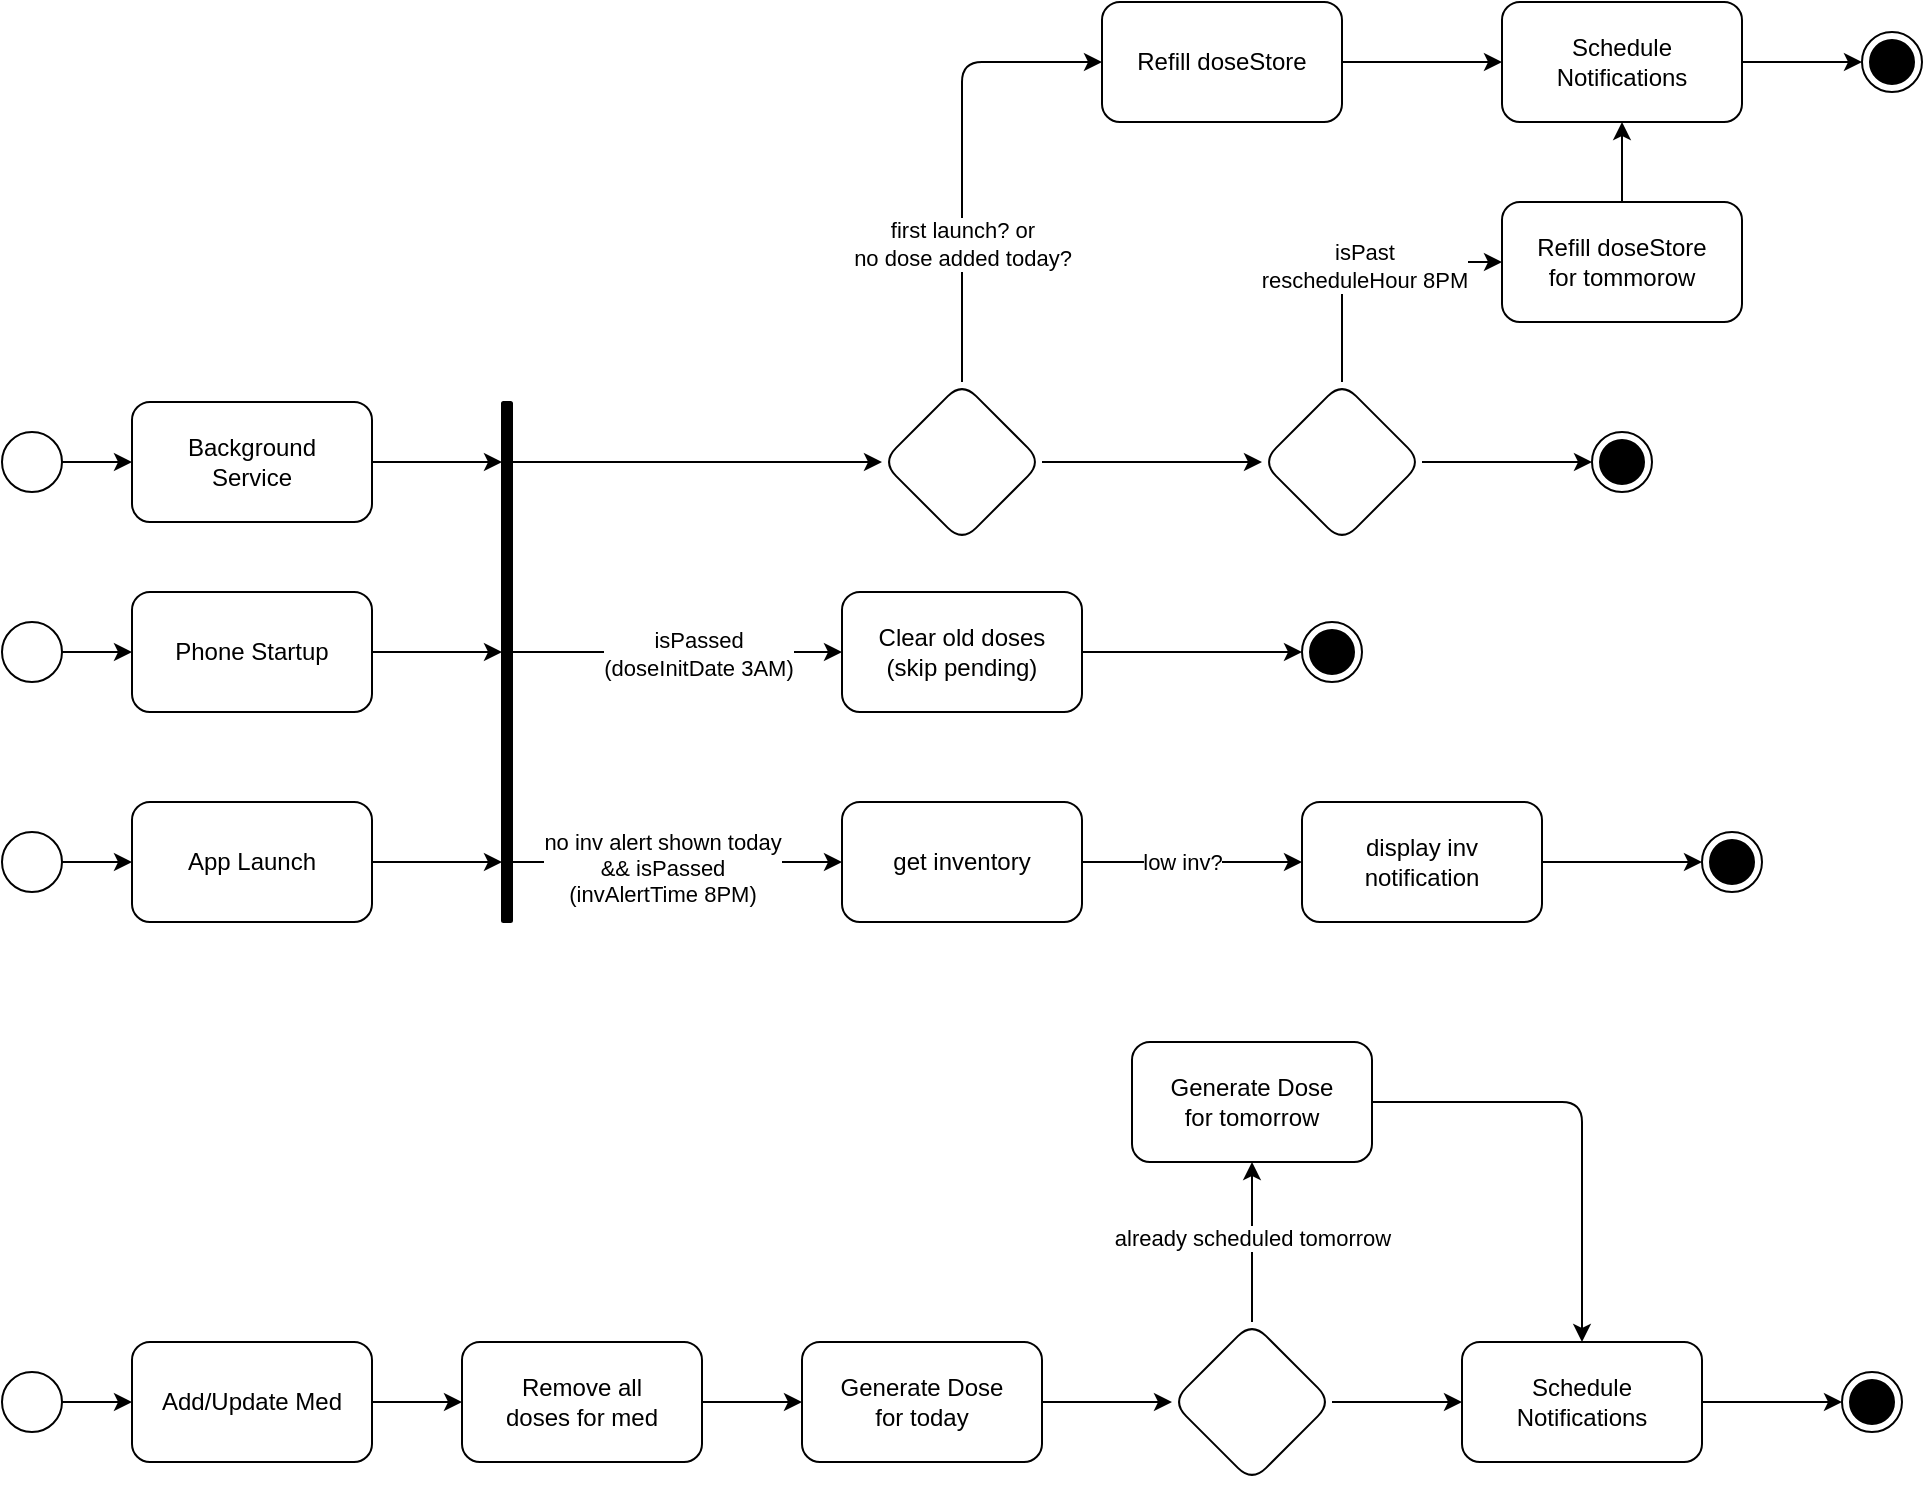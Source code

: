 <mxfile>
    <diagram id="ITOIDC2_aDeneG0i0kby" name="Page-1">
        <mxGraphModel dx="1370" dy="974" grid="1" gridSize="10" guides="1" tooltips="1" connect="1" arrows="1" fold="1" page="1" pageScale="1" pageWidth="1654" pageHeight="1169" background="none" math="0" shadow="0">
            <root>
                <mxCell id="0"/>
                <mxCell id="1" parent="0"/>
                <mxCell id="52" value="" style="edgeStyle=none;rounded=1;html=1;" parent="1" source="48" target="51" edge="1">
                    <mxGeometry relative="1" as="geometry"/>
                </mxCell>
                <mxCell id="48" value="" style="ellipse;fillColor=none;rounded=1;" parent="1" vertex="1">
                    <mxGeometry x="420" y="305" width="30" height="30" as="geometry"/>
                </mxCell>
                <mxCell id="63" value="" style="edgeStyle=none;rounded=1;html=1;" parent="1" source="51" target="62" edge="1">
                    <mxGeometry relative="1" as="geometry"/>
                </mxCell>
                <mxCell id="51" value="Background&lt;br&gt;Service" style="whiteSpace=wrap;html=1;fillColor=none;rounded=1;" parent="1" vertex="1">
                    <mxGeometry x="485" y="290" width="120" height="60" as="geometry"/>
                </mxCell>
                <mxCell id="53" value="" style="edgeStyle=none;rounded=1;html=1;" parent="1" source="54" target="55" edge="1">
                    <mxGeometry relative="1" as="geometry"/>
                </mxCell>
                <mxCell id="54" value="" style="ellipse;fillColor=none;rounded=1;" parent="1" vertex="1">
                    <mxGeometry x="420" y="400" width="30" height="30" as="geometry"/>
                </mxCell>
                <mxCell id="64" value="" style="edgeStyle=none;rounded=1;html=1;" parent="1" source="55" target="62" edge="1">
                    <mxGeometry relative="1" as="geometry"/>
                </mxCell>
                <mxCell id="55" value="Phone Startup" style="whiteSpace=wrap;html=1;fillColor=none;rounded=1;" parent="1" vertex="1">
                    <mxGeometry x="485" y="385" width="120" height="60" as="geometry"/>
                </mxCell>
                <mxCell id="56" value="" style="edgeStyle=none;rounded=1;html=1;" parent="1" source="57" target="58" edge="1">
                    <mxGeometry relative="1" as="geometry"/>
                </mxCell>
                <mxCell id="57" value="" style="ellipse;fillColor=none;rounded=1;" parent="1" vertex="1">
                    <mxGeometry x="420" y="505" width="30" height="30" as="geometry"/>
                </mxCell>
                <mxCell id="99" value="" style="edgeStyle=none;html=1;" parent="1" source="58" target="62" edge="1">
                    <mxGeometry relative="1" as="geometry"/>
                </mxCell>
                <mxCell id="58" value="App Launch" style="whiteSpace=wrap;html=1;fillColor=none;rounded=1;" parent="1" vertex="1">
                    <mxGeometry x="485" y="490" width="120" height="60" as="geometry"/>
                </mxCell>
                <mxCell id="77" value="" style="edgeStyle=none;html=1;entryX=0;entryY=0.5;entryDx=0;entryDy=0;" parent="1" source="62" target="76" edge="1">
                    <mxGeometry relative="1" as="geometry"/>
                </mxCell>
                <mxCell id="79" value="isPassed&lt;br&gt;(doseInitDate 3AM)" style="edgeLabel;html=1;align=center;verticalAlign=middle;resizable=0;points=[];" parent="77" vertex="1" connectable="0">
                    <mxGeometry x="0.127" y="-1" relative="1" as="geometry">
                        <mxPoint as="offset"/>
                    </mxGeometry>
                </mxCell>
                <mxCell id="122" style="edgeStyle=none;html=1;entryX=0;entryY=0.5;entryDx=0;entryDy=0;" edge="1" parent="1" source="62" target="121">
                    <mxGeometry relative="1" as="geometry"/>
                </mxCell>
                <mxCell id="123" value="no inv alert shown today&lt;br&gt;&amp;amp;&amp;amp; isPassed&lt;br&gt;(invAlertTime 8PM)" style="edgeLabel;html=1;align=center;verticalAlign=middle;resizable=0;points=[];" vertex="1" connectable="0" parent="122">
                    <mxGeometry x="-0.09" y="-3" relative="1" as="geometry">
                        <mxPoint as="offset"/>
                    </mxGeometry>
                </mxCell>
                <mxCell id="135" style="edgeStyle=none;html=1;entryX=0;entryY=0.5;entryDx=0;entryDy=0;" edge="1" parent="1" source="62" target="133">
                    <mxGeometry relative="1" as="geometry"/>
                </mxCell>
                <mxCell id="62" value="" style="html=1;points=[];perimeter=orthogonalPerimeter;fillColor=strokeColor;rounded=1;" parent="1" vertex="1">
                    <mxGeometry x="670" y="290" width="5" height="260" as="geometry"/>
                </mxCell>
                <mxCell id="93" value="" style="edgeStyle=none;html=1;" parent="1" source="74" target="92" edge="1">
                    <mxGeometry relative="1" as="geometry"/>
                </mxCell>
                <mxCell id="74" value="Refill doseStore" style="whiteSpace=wrap;html=1;fillColor=none;rounded=1;" parent="1" vertex="1">
                    <mxGeometry x="970" y="90" width="120" height="60" as="geometry"/>
                </mxCell>
                <mxCell id="81" value="" style="edgeStyle=none;html=1;" parent="1" source="76" target="82" edge="1">
                    <mxGeometry relative="1" as="geometry">
                        <mxPoint x="1060" y="415" as="targetPoint"/>
                    </mxGeometry>
                </mxCell>
                <mxCell id="76" value="Clear old doses&lt;br&gt;(skip pending)" style="whiteSpace=wrap;html=1;fillColor=none;rounded=1;" parent="1" vertex="1">
                    <mxGeometry x="840" y="385" width="120" height="60" as="geometry"/>
                </mxCell>
                <mxCell id="82" value="" style="ellipse;html=1;shape=endState;fillColor=strokeColor;" parent="1" vertex="1">
                    <mxGeometry x="1070" y="400" width="30" height="30" as="geometry"/>
                </mxCell>
                <mxCell id="96" value="" style="edgeStyle=none;html=1;" parent="1" source="92" target="94" edge="1">
                    <mxGeometry relative="1" as="geometry"/>
                </mxCell>
                <mxCell id="92" value="Schedule &lt;br&gt;Notifications" style="whiteSpace=wrap;html=1;fillColor=none;rounded=1;" parent="1" vertex="1">
                    <mxGeometry x="1170" y="90" width="120" height="60" as="geometry"/>
                </mxCell>
                <mxCell id="94" value="" style="ellipse;html=1;shape=endState;fillColor=strokeColor;" parent="1" vertex="1">
                    <mxGeometry x="1350" y="105" width="30" height="30" as="geometry"/>
                </mxCell>
                <mxCell id="127" value="" style="edgeStyle=none;html=1;" edge="1" parent="1" source="121" target="126">
                    <mxGeometry relative="1" as="geometry"/>
                </mxCell>
                <mxCell id="128" value="low inv?" style="edgeLabel;html=1;align=center;verticalAlign=middle;resizable=0;points=[];" vertex="1" connectable="0" parent="127">
                    <mxGeometry x="-0.266" y="-2" relative="1" as="geometry">
                        <mxPoint x="9" y="-2" as="offset"/>
                    </mxGeometry>
                </mxCell>
                <mxCell id="121" value="get inventory" style="whiteSpace=wrap;html=1;fillColor=none;rounded=1;" vertex="1" parent="1">
                    <mxGeometry x="840" y="490" width="120" height="60" as="geometry"/>
                </mxCell>
                <mxCell id="124" value="" style="ellipse;html=1;shape=endState;fillColor=strokeColor;" vertex="1" parent="1">
                    <mxGeometry x="1270" y="505" width="30" height="30" as="geometry"/>
                </mxCell>
                <mxCell id="129" style="edgeStyle=none;html=1;entryX=0;entryY=0.5;entryDx=0;entryDy=0;" edge="1" parent="1" source="126" target="124">
                    <mxGeometry relative="1" as="geometry"/>
                </mxCell>
                <mxCell id="126" value="display inv &lt;br&gt;notification" style="whiteSpace=wrap;html=1;fillColor=none;rounded=1;" vertex="1" parent="1">
                    <mxGeometry x="1070" y="490" width="120" height="60" as="geometry"/>
                </mxCell>
                <mxCell id="141" style="edgeStyle=none;html=1;entryX=0.5;entryY=1;entryDx=0;entryDy=0;" edge="1" parent="1" source="130" target="92">
                    <mxGeometry relative="1" as="geometry"/>
                </mxCell>
                <mxCell id="130" value="Refill doseStore&lt;br&gt;for tommorow" style="whiteSpace=wrap;html=1;fillColor=none;rounded=1;" vertex="1" parent="1">
                    <mxGeometry x="1170" y="190" width="120" height="60" as="geometry"/>
                </mxCell>
                <mxCell id="136" style="edgeStyle=none;html=1;entryX=0;entryY=0.5;entryDx=0;entryDy=0;" edge="1" parent="1" source="133" target="74">
                    <mxGeometry relative="1" as="geometry">
                        <mxPoint x="900" y="160" as="targetPoint"/>
                        <Array as="points">
                            <mxPoint x="900" y="120"/>
                        </Array>
                    </mxGeometry>
                </mxCell>
                <mxCell id="137" value="first launch? or &lt;br&gt;no dose added today?" style="edgeLabel;html=1;align=center;verticalAlign=middle;resizable=0;points=[];" vertex="1" connectable="0" parent="136">
                    <mxGeometry x="-0.246" y="1" relative="1" as="geometry">
                        <mxPoint x="1" y="17" as="offset"/>
                    </mxGeometry>
                </mxCell>
                <mxCell id="140" value="" style="edgeStyle=none;html=1;" edge="1" parent="1" source="133" target="139">
                    <mxGeometry relative="1" as="geometry"/>
                </mxCell>
                <mxCell id="133" value="" style="rhombus;whiteSpace=wrap;html=1;fillColor=none;rounded=1;" vertex="1" parent="1">
                    <mxGeometry x="860" y="280" width="80" height="80" as="geometry"/>
                </mxCell>
                <mxCell id="142" style="edgeStyle=none;html=1;entryX=0;entryY=0.5;entryDx=0;entryDy=0;" edge="1" parent="1" source="139" target="130">
                    <mxGeometry relative="1" as="geometry">
                        <Array as="points">
                            <mxPoint x="1090" y="220"/>
                        </Array>
                    </mxGeometry>
                </mxCell>
                <mxCell id="143" value="isPast&lt;br&gt;rescheduleHour 8PM" style="edgeLabel;html=1;align=center;verticalAlign=middle;resizable=0;points=[];" vertex="1" connectable="0" parent="142">
                    <mxGeometry x="0.014" y="-2" relative="1" as="geometry">
                        <mxPoint as="offset"/>
                    </mxGeometry>
                </mxCell>
                <mxCell id="145" style="edgeStyle=none;html=1;entryX=0;entryY=0.5;entryDx=0;entryDy=0;" edge="1" parent="1" source="139" target="144">
                    <mxGeometry relative="1" as="geometry"/>
                </mxCell>
                <mxCell id="139" value="" style="rhombus;whiteSpace=wrap;html=1;fillColor=none;rounded=1;" vertex="1" parent="1">
                    <mxGeometry x="1050" y="280" width="80" height="80" as="geometry"/>
                </mxCell>
                <mxCell id="144" value="" style="ellipse;html=1;shape=endState;fillColor=strokeColor;" vertex="1" parent="1">
                    <mxGeometry x="1215" y="305" width="30" height="30" as="geometry"/>
                </mxCell>
                <mxCell id="146" value="" style="edgeStyle=none;html=1;" edge="1" parent="1" source="147" target="148">
                    <mxGeometry relative="1" as="geometry"/>
                </mxCell>
                <mxCell id="147" value="" style="ellipse;fillColor=none;rounded=1;" vertex="1" parent="1">
                    <mxGeometry x="420" y="775" width="30" height="30" as="geometry"/>
                </mxCell>
                <mxCell id="152" style="edgeStyle=none;html=1;entryX=0;entryY=0.5;entryDx=0;entryDy=0;" edge="1" parent="1" source="148" target="151">
                    <mxGeometry relative="1" as="geometry"/>
                </mxCell>
                <mxCell id="148" value="Add/Update Med" style="whiteSpace=wrap;html=1;fillColor=none;rounded=1;" vertex="1" parent="1">
                    <mxGeometry x="485" y="760" width="120" height="60" as="geometry"/>
                </mxCell>
                <mxCell id="163" style="edgeStyle=none;html=1;entryX=0;entryY=0.5;entryDx=0;entryDy=0;" edge="1" parent="1" source="149" target="156">
                    <mxGeometry relative="1" as="geometry"/>
                </mxCell>
                <mxCell id="149" value="Generate Dose&lt;br&gt;for today" style="whiteSpace=wrap;html=1;fillColor=none;rounded=1;" vertex="1" parent="1">
                    <mxGeometry x="820" y="760" width="120" height="60" as="geometry"/>
                </mxCell>
                <mxCell id="150" value="" style="edgeStyle=none;html=1;" edge="1" parent="1" source="151" target="149">
                    <mxGeometry relative="1" as="geometry"/>
                </mxCell>
                <mxCell id="151" value="Remove all&lt;br&gt;doses for med" style="whiteSpace=wrap;html=1;fillColor=none;rounded=1;" vertex="1" parent="1">
                    <mxGeometry x="650" y="760" width="120" height="60" as="geometry"/>
                </mxCell>
                <mxCell id="169" style="edgeStyle=none;html=1;entryX=0;entryY=0.5;entryDx=0;entryDy=0;" edge="1" parent="1" source="153" target="168">
                    <mxGeometry relative="1" as="geometry"/>
                </mxCell>
                <mxCell id="153" value="Schedule &lt;br&gt;Notifications" style="whiteSpace=wrap;html=1;fillColor=none;rounded=1;" vertex="1" parent="1">
                    <mxGeometry x="1150" y="760" width="120" height="60" as="geometry"/>
                </mxCell>
                <mxCell id="158" style="edgeStyle=none;html=1;entryX=0.5;entryY=1;entryDx=0;entryDy=0;" edge="1" parent="1" source="156" target="161">
                    <mxGeometry relative="1" as="geometry">
                        <mxPoint x="1045" y="680" as="targetPoint"/>
                    </mxGeometry>
                </mxCell>
                <mxCell id="159" value="already scheduled tomorrow" style="edgeLabel;html=1;align=center;verticalAlign=middle;resizable=0;points=[];" vertex="1" connectable="0" parent="158">
                    <mxGeometry x="0.453" relative="1" as="geometry">
                        <mxPoint y="16" as="offset"/>
                    </mxGeometry>
                </mxCell>
                <mxCell id="164" style="edgeStyle=none;html=1;entryX=0;entryY=0.5;entryDx=0;entryDy=0;" edge="1" parent="1" source="156" target="153">
                    <mxGeometry relative="1" as="geometry"/>
                </mxCell>
                <mxCell id="156" value="" style="rhombus;whiteSpace=wrap;html=1;fillColor=none;rounded=1;" vertex="1" parent="1">
                    <mxGeometry x="1005" y="750" width="80" height="80" as="geometry"/>
                </mxCell>
                <mxCell id="165" style="edgeStyle=none;html=1;entryX=0.5;entryY=0;entryDx=0;entryDy=0;" edge="1" parent="1" source="161" target="153">
                    <mxGeometry relative="1" as="geometry">
                        <Array as="points">
                            <mxPoint x="1210" y="640"/>
                        </Array>
                    </mxGeometry>
                </mxCell>
                <mxCell id="161" value="Generate Dose&lt;br&gt;for tomorrow" style="whiteSpace=wrap;html=1;fillColor=none;rounded=1;" vertex="1" parent="1">
                    <mxGeometry x="985" y="610" width="120" height="60" as="geometry"/>
                </mxCell>
                <mxCell id="168" value="" style="ellipse;html=1;shape=endState;fillColor=strokeColor;" vertex="1" parent="1">
                    <mxGeometry x="1340" y="775" width="30" height="30" as="geometry"/>
                </mxCell>
            </root>
        </mxGraphModel>
    </diagram>
</mxfile>